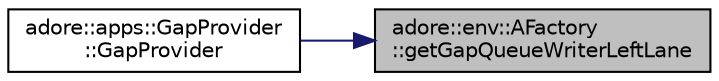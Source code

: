 digraph "adore::env::AFactory::getGapQueueWriterLeftLane"
{
 // LATEX_PDF_SIZE
  edge [fontname="Helvetica",fontsize="10",labelfontname="Helvetica",labelfontsize="10"];
  node [fontname="Helvetica",fontsize="10",shape=record];
  rankdir="RL";
  Node1 [label="adore::env::AFactory\l::getGapQueueWriterLeftLane",height=0.2,width=0.4,color="black", fillcolor="grey75", style="filled", fontcolor="black",tooltip=" "];
  Node1 -> Node2 [dir="back",color="midnightblue",fontsize="10",style="solid",fontname="Helvetica"];
  Node2 [label="adore::apps::GapProvider\l::GapProvider",height=0.2,width=0.4,color="black", fillcolor="white", style="filled",URL="$classadore_1_1apps_1_1GapProvider.html#a7a6c0c8090c7d6657d8456a651a24595",tooltip=" "];
}
